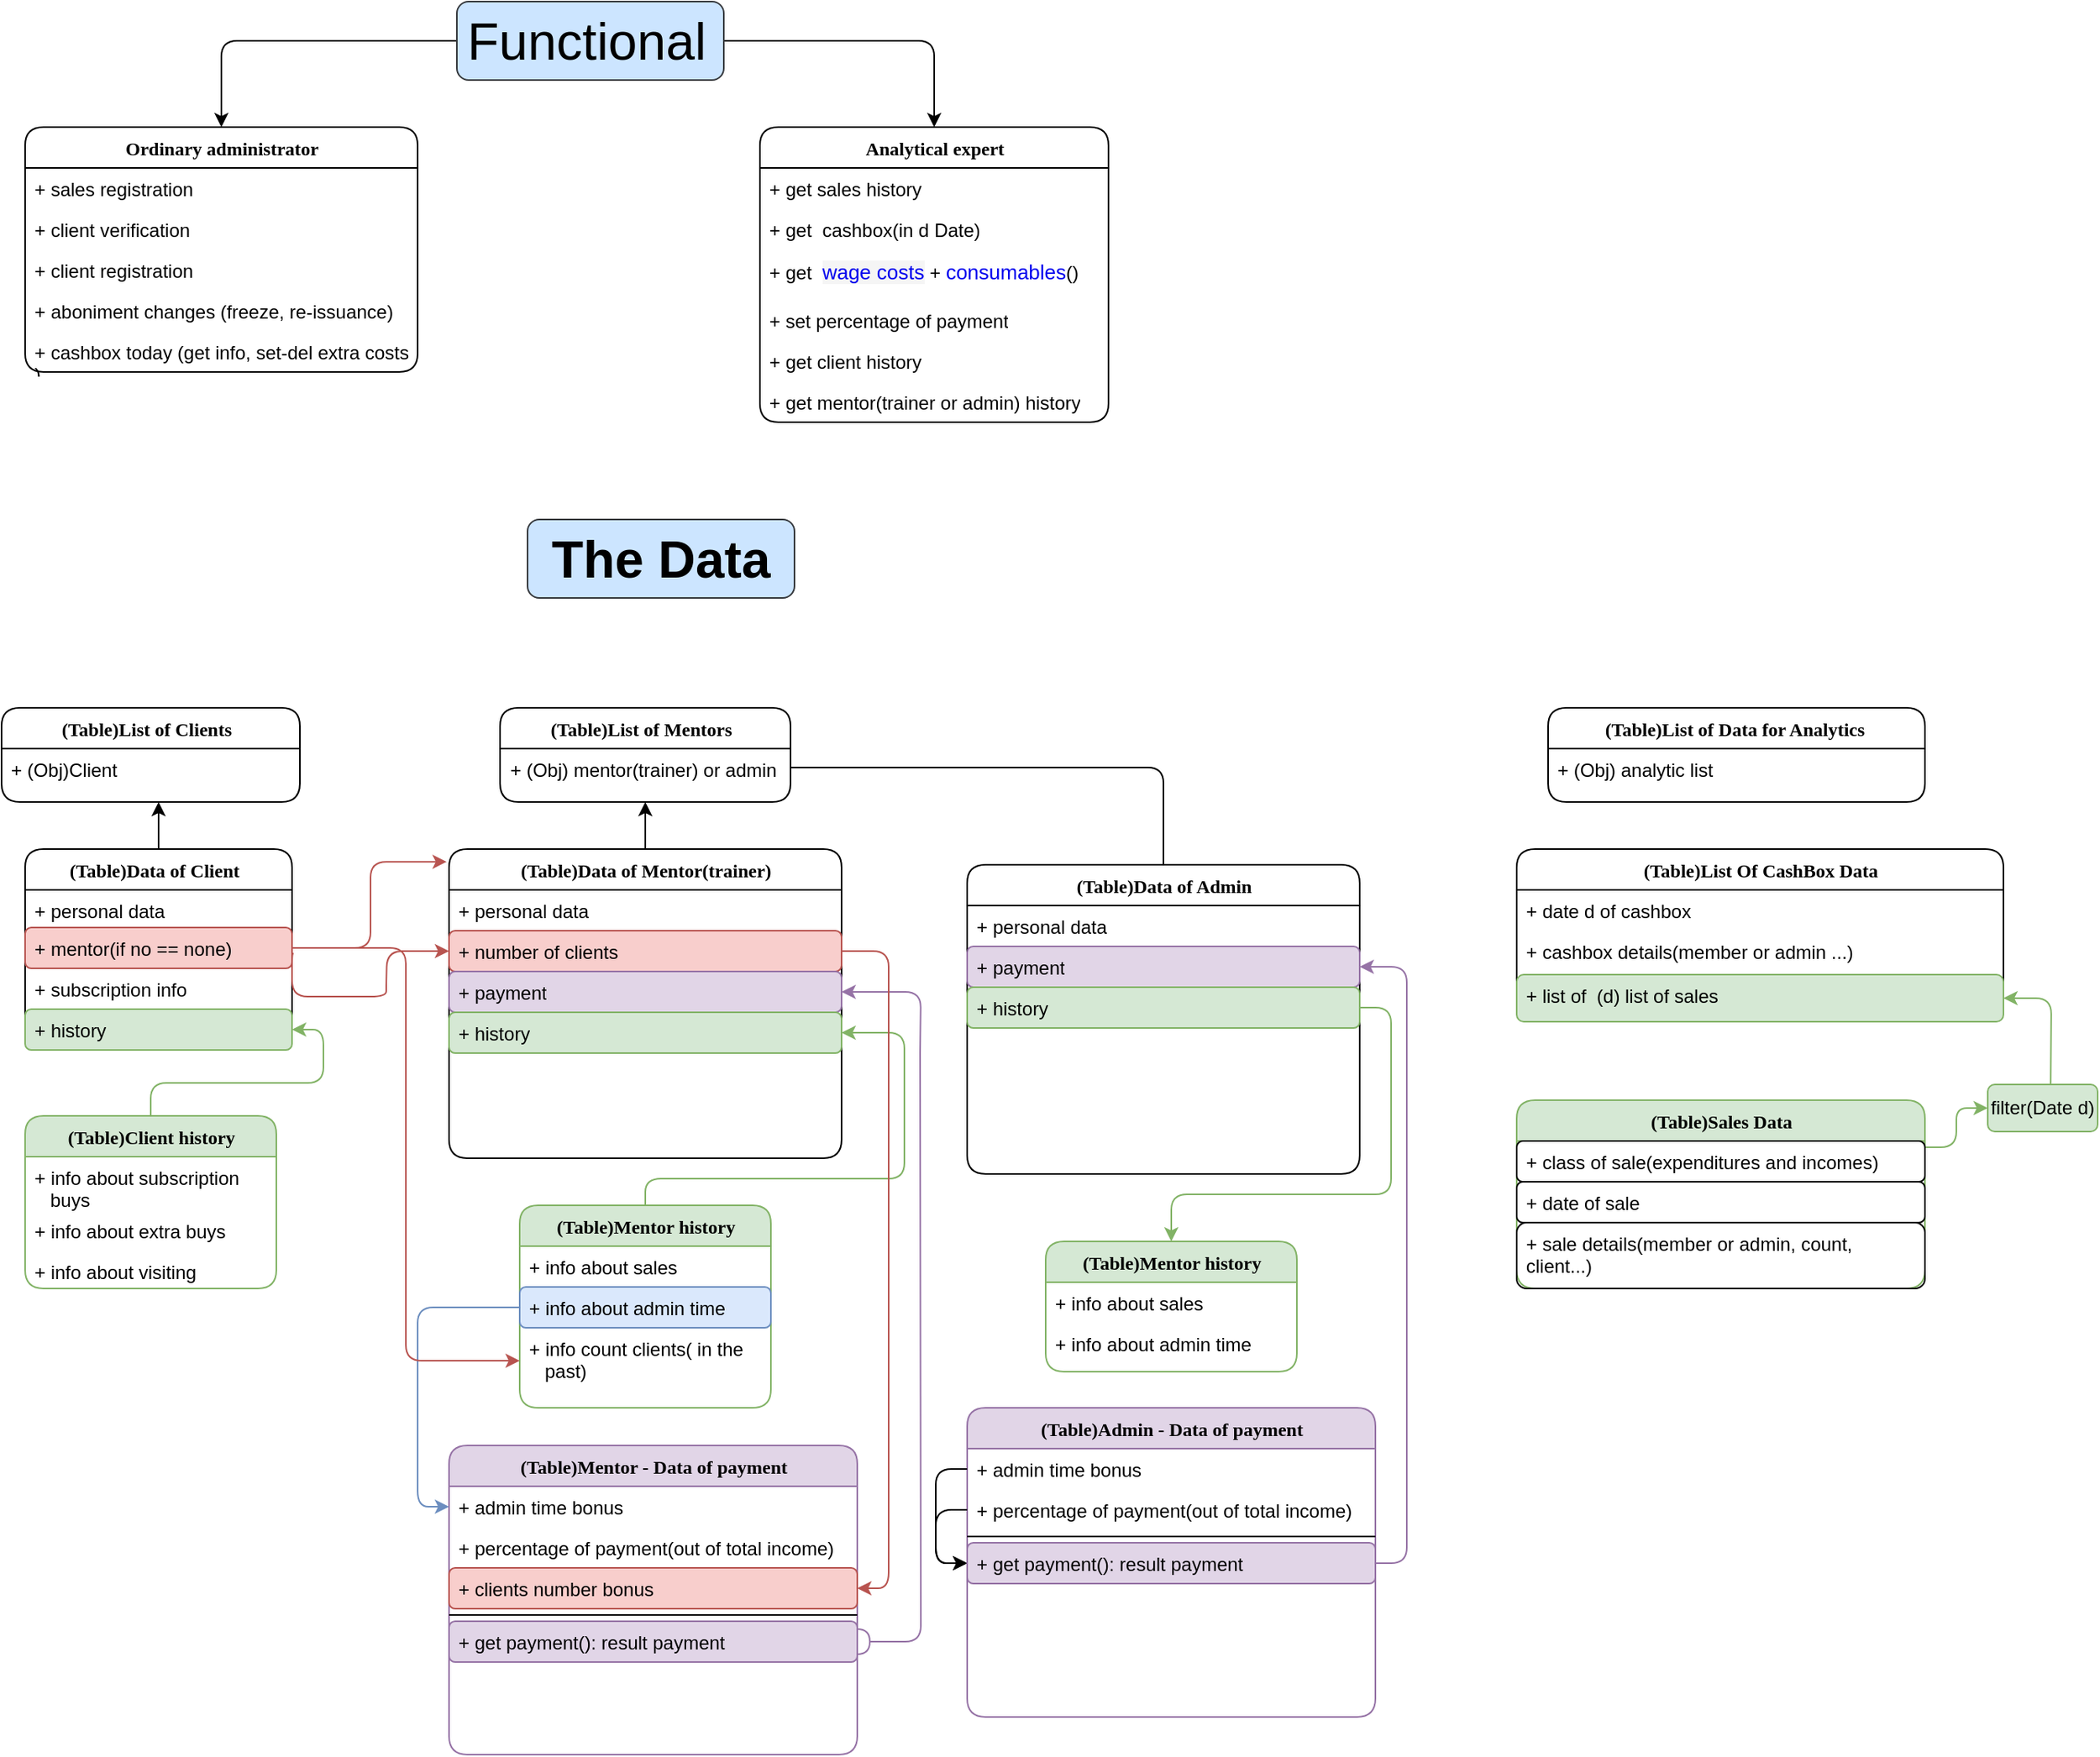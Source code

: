 <mxfile version="21.7.4" type="github">
  <diagram name="Page-1" id="9f46799a-70d6-7492-0946-bef42562c5a5">
    <mxGraphModel dx="708" dy="614" grid="1" gridSize="10" guides="1" tooltips="1" connect="1" arrows="1" fold="1" page="1" pageScale="1" pageWidth="1100" pageHeight="850" background="none" math="0" shadow="0">
      <root>
        <mxCell id="0" />
        <mxCell id="1" parent="0" />
        <mxCell id="78961159f06e98e8-17" value="Ordinary administrator" style="swimlane;html=1;fontStyle=1;align=center;verticalAlign=top;childLayout=stackLayout;horizontal=1;startSize=26;horizontalStack=0;resizeParent=1;resizeLast=0;collapsible=1;marginBottom=0;swimlaneFillColor=#ffffff;rounded=1;shadow=0;comic=0;labelBackgroundColor=none;strokeWidth=1;fillColor=none;fontFamily=Verdana;fontSize=12;" parent="1" vertex="1">
          <mxGeometry x="300" y="160" width="250" height="156" as="geometry">
            <mxRectangle x="100" y="83" width="270" height="30" as="alternateBounds" />
          </mxGeometry>
        </mxCell>
        <mxCell id="78961159f06e98e8-21" value="+&amp;nbsp;sales registration" style="text;html=1;strokeColor=none;fillColor=none;align=left;verticalAlign=top;spacingLeft=4;spacingRight=4;whiteSpace=wrap;overflow=hidden;rotatable=0;points=[[0,0.5],[1,0.5]];portConstraint=eastwest;labelBackgroundColor=none;rounded=1;" parent="78961159f06e98e8-17" vertex="1">
          <mxGeometry y="26" width="250" height="26" as="geometry" />
        </mxCell>
        <mxCell id="78961159f06e98e8-23" value="+ сlient verification" style="text;html=1;strokeColor=none;fillColor=none;align=left;verticalAlign=top;spacingLeft=4;spacingRight=4;whiteSpace=wrap;overflow=hidden;rotatable=0;points=[[0,0.5],[1,0.5]];portConstraint=eastwest;labelBackgroundColor=none;rounded=1;" parent="78961159f06e98e8-17" vertex="1">
          <mxGeometry y="52" width="250" height="26" as="geometry" />
        </mxCell>
        <mxCell id="78961159f06e98e8-25" value="+ client registration" style="text;html=1;strokeColor=none;fillColor=none;align=left;verticalAlign=top;spacingLeft=4;spacingRight=4;whiteSpace=wrap;overflow=hidden;rotatable=0;points=[[0,0.5],[1,0.5]];portConstraint=eastwest;labelBackgroundColor=none;rounded=1;" parent="78961159f06e98e8-17" vertex="1">
          <mxGeometry y="78" width="250" height="26" as="geometry" />
        </mxCell>
        <mxCell id="78961159f06e98e8-26" value="+ aboniment changes (freeze, re-issuance)" style="text;html=1;strokeColor=none;fillColor=none;align=left;verticalAlign=top;spacingLeft=4;spacingRight=4;whiteSpace=wrap;overflow=hidden;rotatable=0;points=[[0,0.5],[1,0.5]];portConstraint=eastwest;labelBackgroundColor=none;rounded=1;" parent="78961159f06e98e8-17" vertex="1">
          <mxGeometry y="104" width="250" height="26" as="geometry" />
        </mxCell>
        <mxCell id="UsbxNbq3lsT-JYxwhpn--75" value="+ cashbox&amp;nbsp;today (get info, set-del extra costs )" style="text;html=1;strokeColor=none;fillColor=none;align=left;verticalAlign=top;spacingLeft=4;spacingRight=4;whiteSpace=wrap;overflow=hidden;rotatable=0;points=[[0,0.5],[1,0.5]];portConstraint=eastwest;labelBackgroundColor=none;rounded=1;" vertex="1" parent="78961159f06e98e8-17">
          <mxGeometry y="130" width="250" height="26" as="geometry" />
        </mxCell>
        <mxCell id="UsbxNbq3lsT-JYxwhpn--99" style="edgeStyle=orthogonalEdgeStyle;rounded=1;orthogonalLoop=1;jettySize=auto;html=1;exitX=0.5;exitY=0;exitDx=0;exitDy=0;" edge="1" parent="1" source="78961159f06e98e8-30">
          <mxGeometry relative="1" as="geometry">
            <mxPoint x="385" y="590" as="targetPoint" />
          </mxGeometry>
        </mxCell>
        <mxCell id="78961159f06e98e8-30" value="(Table)Data of Client&amp;nbsp;&amp;nbsp;" style="swimlane;html=1;fontStyle=1;align=center;verticalAlign=top;childLayout=stackLayout;horizontal=1;startSize=26;horizontalStack=0;resizeParent=1;resizeLast=0;collapsible=1;marginBottom=0;swimlaneFillColor=#ffffff;rounded=1;shadow=0;comic=0;labelBackgroundColor=none;strokeWidth=1;fillColor=none;fontFamily=Verdana;fontSize=12;" parent="1" vertex="1">
          <mxGeometry x="300" y="620" width="170" height="128" as="geometry">
            <mxRectangle x="320" y="370" width="190" height="30" as="alternateBounds" />
          </mxGeometry>
        </mxCell>
        <mxCell id="78961159f06e98e8-31" value="+ personal data" style="text;html=1;strokeColor=none;fillColor=none;align=left;verticalAlign=top;spacingLeft=4;spacingRight=4;whiteSpace=wrap;overflow=hidden;rotatable=0;points=[[0,0.5],[1,0.5]];portConstraint=eastwest;labelBackgroundColor=none;rounded=1;" parent="78961159f06e98e8-30" vertex="1">
          <mxGeometry y="26" width="170" height="24" as="geometry" />
        </mxCell>
        <mxCell id="78961159f06e98e8-32" value="+&amp;nbsp;mentor(if no == none)" style="text;html=1;strokeColor=#b85450;fillColor=#f8cecc;align=left;verticalAlign=top;spacingLeft=4;spacingRight=4;whiteSpace=wrap;overflow=hidden;rotatable=0;points=[[0,0.5],[1,0.5]];portConstraint=eastwest;labelBackgroundColor=none;rounded=1;" parent="78961159f06e98e8-30" vertex="1">
          <mxGeometry y="50" width="170" height="26" as="geometry" />
        </mxCell>
        <mxCell id="78961159f06e98e8-34" value="+ subscription info&amp;nbsp;&amp;nbsp;" style="text;html=1;strokeColor=none;fillColor=none;align=left;verticalAlign=top;spacingLeft=4;spacingRight=4;whiteSpace=wrap;overflow=hidden;rotatable=0;points=[[0,0.5],[1,0.5]];portConstraint=eastwest;labelBackgroundColor=none;rounded=1;" parent="78961159f06e98e8-30" vertex="1">
          <mxGeometry y="76" width="170" height="26" as="geometry" />
        </mxCell>
        <mxCell id="78961159f06e98e8-36" value="+ history" style="text;html=1;strokeColor=#82b366;fillColor=#d5e8d4;align=left;verticalAlign=top;spacingLeft=4;spacingRight=4;whiteSpace=wrap;overflow=hidden;rotatable=0;points=[[0,0.5],[1,0.5]];portConstraint=eastwest;labelBackgroundColor=none;rounded=1;" parent="78961159f06e98e8-30" vertex="1">
          <mxGeometry y="102" width="170" height="26" as="geometry" />
        </mxCell>
        <mxCell id="78961159f06e98e8-43" value="(Table)Data of Mentor(trainer)" style="swimlane;html=1;fontStyle=1;align=center;verticalAlign=top;childLayout=stackLayout;horizontal=1;startSize=26;horizontalStack=0;resizeParent=1;resizeLast=0;collapsible=1;marginBottom=0;swimlaneFillColor=#ffffff;rounded=1;shadow=0;comic=0;labelBackgroundColor=none;strokeWidth=1;fillColor=none;fontFamily=Verdana;fontSize=12;" parent="1" vertex="1">
          <mxGeometry x="570" y="620" width="250" height="197" as="geometry" />
        </mxCell>
        <mxCell id="78961159f06e98e8-44" value="+ personal data&amp;nbsp;&lt;br&gt;" style="text;html=1;strokeColor=none;fillColor=none;align=left;verticalAlign=top;spacingLeft=4;spacingRight=4;whiteSpace=wrap;overflow=hidden;rotatable=0;points=[[0,0.5],[1,0.5]];portConstraint=eastwest;labelBackgroundColor=none;rounded=1;" parent="78961159f06e98e8-43" vertex="1">
          <mxGeometry y="26" width="250" height="26" as="geometry" />
        </mxCell>
        <mxCell id="78961159f06e98e8-52" value="+ number of clients" style="text;html=1;strokeColor=#b85450;fillColor=#f8cecc;align=left;verticalAlign=top;spacingLeft=4;spacingRight=4;whiteSpace=wrap;overflow=hidden;rotatable=0;points=[[0,0.5],[1,0.5]];portConstraint=eastwest;labelBackgroundColor=none;rounded=1;" parent="78961159f06e98e8-43" vertex="1">
          <mxGeometry y="52" width="250" height="26" as="geometry" />
        </mxCell>
        <mxCell id="78961159f06e98e8-50" value="+ payment" style="text;html=1;strokeColor=#9673a6;fillColor=#e1d5e7;align=left;verticalAlign=top;spacingLeft=4;spacingRight=4;whiteSpace=wrap;overflow=hidden;rotatable=0;points=[[0,0.5],[1,0.5]];portConstraint=eastwest;labelBackgroundColor=none;rounded=1;" parent="78961159f06e98e8-43" vertex="1">
          <mxGeometry y="78" width="250" height="26" as="geometry" />
        </mxCell>
        <mxCell id="78961159f06e98e8-45" value="+ history" style="text;html=1;strokeColor=#82b366;fillColor=#d5e8d4;align=left;verticalAlign=top;spacingLeft=4;spacingRight=4;whiteSpace=wrap;overflow=hidden;rotatable=0;points=[[0,0.5],[1,0.5]];portConstraint=eastwest;labelBackgroundColor=none;rounded=1;" parent="78961159f06e98e8-43" vertex="1">
          <mxGeometry y="104" width="250" height="26" as="geometry" />
        </mxCell>
        <mxCell id="78961159f06e98e8-95" value="(Table)Client history" style="swimlane;html=1;fontStyle=1;align=center;verticalAlign=top;childLayout=stackLayout;horizontal=1;startSize=26;horizontalStack=0;resizeParent=1;resizeLast=0;collapsible=1;marginBottom=0;swimlaneFillColor=#ffffff;rounded=1;shadow=0;comic=0;labelBackgroundColor=none;strokeWidth=1;fillColor=#d5e8d4;fontFamily=Verdana;fontSize=12;strokeColor=#82b366;" parent="1" vertex="1">
          <mxGeometry x="300" y="790" width="160" height="110" as="geometry" />
        </mxCell>
        <mxCell id="78961159f06e98e8-97" value="+ info about subscription&amp;nbsp; &amp;nbsp; &amp;nbsp; &amp;nbsp; &amp;nbsp;buys" style="text;html=1;strokeColor=none;fillColor=none;align=left;verticalAlign=top;spacingLeft=4;spacingRight=4;whiteSpace=wrap;overflow=hidden;rotatable=0;points=[[0,0.5],[1,0.5]];portConstraint=eastwest;labelBackgroundColor=none;rounded=1;" parent="78961159f06e98e8-95" vertex="1">
          <mxGeometry y="26" width="160" height="34" as="geometry" />
        </mxCell>
        <mxCell id="78961159f06e98e8-98" value="+ info about extra buys" style="text;html=1;strokeColor=none;fillColor=none;align=left;verticalAlign=top;spacingLeft=4;spacingRight=4;whiteSpace=wrap;overflow=hidden;rotatable=0;points=[[0,0.5],[1,0.5]];portConstraint=eastwest;labelBackgroundColor=none;rounded=1;" parent="78961159f06e98e8-95" vertex="1">
          <mxGeometry y="60" width="160" height="26" as="geometry" />
        </mxCell>
        <mxCell id="78961159f06e98e8-102" value="+ info about&amp;nbsp;visiting" style="text;html=1;strokeColor=none;fillColor=none;align=left;verticalAlign=top;spacingLeft=4;spacingRight=4;whiteSpace=wrap;overflow=hidden;rotatable=0;points=[[0,0.5],[1,0.5]];portConstraint=eastwest;labelBackgroundColor=none;rounded=1;" parent="78961159f06e98e8-95" vertex="1">
          <mxGeometry y="86" width="160" height="24" as="geometry" />
        </mxCell>
        <mxCell id="fIv8NUmb_XvfnNp-n-QR-128" style="edgeStyle=orthogonalEdgeStyle;rounded=1;orthogonalLoop=1;jettySize=auto;html=1;exitX=1;exitY=0.5;exitDx=0;exitDy=0;entryX=-0.006;entryY=0.041;entryDx=0;entryDy=0;entryPerimeter=0;labelBackgroundColor=none;fontColor=default;fillColor=#f8cecc;strokeColor=#b85450;" parent="1" source="78961159f06e98e8-32" target="78961159f06e98e8-43" edge="1">
          <mxGeometry relative="1" as="geometry" />
        </mxCell>
        <mxCell id="fIv8NUmb_XvfnNp-n-QR-129" style="edgeStyle=orthogonalEdgeStyle;rounded=1;orthogonalLoop=1;jettySize=auto;html=1;exitX=1;exitY=0.5;exitDx=0;exitDy=0;entryX=0.5;entryY=0;entryDx=0;entryDy=0;endArrow=none;endFill=0;startArrow=classic;startFill=1;fillColor=#d5e8d4;strokeColor=#82b366;" parent="1" source="78961159f06e98e8-36" target="78961159f06e98e8-95" edge="1">
          <mxGeometry relative="1" as="geometry" />
        </mxCell>
        <mxCell id="UsbxNbq3lsT-JYxwhpn--1" value="(Table)Mentor history" style="swimlane;html=1;fontStyle=1;align=center;verticalAlign=top;childLayout=stackLayout;horizontal=1;startSize=26;horizontalStack=0;resizeParent=1;resizeLast=0;collapsible=1;marginBottom=0;swimlaneFillColor=#ffffff;rounded=1;shadow=0;comic=0;labelBackgroundColor=none;strokeWidth=1;fillColor=#d5e8d4;fontFamily=Verdana;fontSize=12;strokeColor=#82b366;" vertex="1" parent="1">
          <mxGeometry x="615" y="847" width="160" height="129" as="geometry" />
        </mxCell>
        <mxCell id="UsbxNbq3lsT-JYxwhpn--2" value="+ info about sales" style="text;html=1;strokeColor=none;fillColor=none;align=left;verticalAlign=top;spacingLeft=4;spacingRight=4;whiteSpace=wrap;overflow=hidden;rotatable=0;points=[[0,0.5],[1,0.5]];portConstraint=eastwest;labelBackgroundColor=none;rounded=1;" vertex="1" parent="UsbxNbq3lsT-JYxwhpn--1">
          <mxGeometry y="26" width="160" height="26" as="geometry" />
        </mxCell>
        <mxCell id="UsbxNbq3lsT-JYxwhpn--3" value="+ info about admin time" style="text;html=1;strokeColor=#6c8ebf;fillColor=#dae8fc;align=left;verticalAlign=top;spacingLeft=4;spacingRight=4;whiteSpace=wrap;overflow=hidden;rotatable=0;points=[[0,0.5],[1,0.5]];portConstraint=eastwest;labelBackgroundColor=none;rounded=1;" vertex="1" parent="UsbxNbq3lsT-JYxwhpn--1">
          <mxGeometry y="52" width="160" height="26" as="geometry" />
        </mxCell>
        <mxCell id="UsbxNbq3lsT-JYxwhpn--4" value="+ info count clients( in the&amp;nbsp; &amp;nbsp; &amp;nbsp; &amp;nbsp;past)" style="text;html=1;strokeColor=none;fillColor=none;align=left;verticalAlign=top;spacingLeft=4;spacingRight=4;whiteSpace=wrap;overflow=hidden;rotatable=0;points=[[0,0.5],[1,0.5]];portConstraint=eastwest;labelBackgroundColor=none;rounded=1;" vertex="1" parent="UsbxNbq3lsT-JYxwhpn--1">
          <mxGeometry y="78" width="160" height="42" as="geometry" />
        </mxCell>
        <mxCell id="UsbxNbq3lsT-JYxwhpn--5" style="edgeStyle=orthogonalEdgeStyle;rounded=1;orthogonalLoop=1;jettySize=auto;html=1;exitX=1;exitY=0.5;exitDx=0;exitDy=0;entryX=0.5;entryY=0;entryDx=0;entryDy=0;endArrow=none;endFill=0;startArrow=classic;startFill=1;fillColor=#d5e8d4;strokeColor=#82b366;" edge="1" parent="1" source="78961159f06e98e8-45" target="UsbxNbq3lsT-JYxwhpn--1">
          <mxGeometry relative="1" as="geometry">
            <Array as="points">
              <mxPoint x="860" y="737" />
              <mxPoint x="860" y="830" />
              <mxPoint x="695" y="830" />
            </Array>
          </mxGeometry>
        </mxCell>
        <mxCell id="UsbxNbq3lsT-JYxwhpn--10" style="edgeStyle=orthogonalEdgeStyle;rounded=1;orthogonalLoop=1;jettySize=auto;html=1;entryX=1.006;entryY=0.641;entryDx=0;entryDy=0;entryPerimeter=0;startArrow=none;startFill=0;endArrow=none;endFill=0;fillColor=#f8cecc;strokeColor=#b85450;" edge="1" parent="1" target="78961159f06e98e8-32">
          <mxGeometry relative="1" as="geometry">
            <mxPoint x="530" y="707" as="sourcePoint" />
            <Array as="points">
              <mxPoint x="470" y="714" />
              <mxPoint x="470" y="687" />
            </Array>
          </mxGeometry>
        </mxCell>
        <mxCell id="UsbxNbq3lsT-JYxwhpn--9" style="edgeStyle=orthogonalEdgeStyle;rounded=1;orthogonalLoop=1;jettySize=auto;html=1;exitX=0;exitY=0.5;exitDx=0;exitDy=0;endArrow=none;endFill=0;startArrow=classic;startFill=1;fillColor=#f8cecc;strokeColor=#b85450;" edge="1" parent="1" source="78961159f06e98e8-52">
          <mxGeometry relative="1" as="geometry">
            <mxPoint x="530" y="707" as="targetPoint" />
          </mxGeometry>
        </mxCell>
        <mxCell id="UsbxNbq3lsT-JYxwhpn--15" value="&lt;font style=&quot;font-size: 33px;&quot;&gt;&lt;b&gt;The Data&lt;/b&gt;&lt;/font&gt;" style="text;html=1;fillColor=#CCE5FF;align=center;verticalAlign=middle;whiteSpace=wrap;rounded=1;strokeColor=#36393d;" vertex="1" parent="1">
          <mxGeometry x="620" y="410" width="170" height="50" as="geometry" />
        </mxCell>
        <mxCell id="UsbxNbq3lsT-JYxwhpn--16" value="Analytical expert" style="swimlane;html=1;fontStyle=1;align=center;verticalAlign=top;childLayout=stackLayout;horizontal=1;startSize=26;horizontalStack=0;resizeParent=1;resizeLast=0;collapsible=1;marginBottom=0;swimlaneFillColor=#ffffff;rounded=1;shadow=0;comic=0;labelBackgroundColor=none;strokeWidth=1;fillColor=none;fontFamily=Verdana;fontSize=12;" vertex="1" parent="1">
          <mxGeometry x="768" y="160" width="222" height="188" as="geometry">
            <mxRectangle x="100" y="83" width="270" height="30" as="alternateBounds" />
          </mxGeometry>
        </mxCell>
        <mxCell id="UsbxNbq3lsT-JYxwhpn--17" value="+ get sales history" style="text;html=1;strokeColor=none;fillColor=none;align=left;verticalAlign=top;spacingLeft=4;spacingRight=4;whiteSpace=wrap;overflow=hidden;rotatable=0;points=[[0,0.5],[1,0.5]];portConstraint=eastwest;labelBackgroundColor=none;rounded=1;" vertex="1" parent="UsbxNbq3lsT-JYxwhpn--16">
          <mxGeometry y="26" width="222" height="26" as="geometry" />
        </mxCell>
        <mxCell id="UsbxNbq3lsT-JYxwhpn--18" value="+ get&amp;nbsp; cashbox(in d Date)" style="text;html=1;strokeColor=none;fillColor=none;align=left;verticalAlign=top;spacingLeft=4;spacingRight=4;whiteSpace=wrap;overflow=hidden;rotatable=0;points=[[0,0.5],[1,0.5]];portConstraint=eastwest;labelBackgroundColor=none;rounded=1;" vertex="1" parent="UsbxNbq3lsT-JYxwhpn--16">
          <mxGeometry y="52" width="222" height="26" as="geometry" />
        </mxCell>
        <mxCell id="UsbxNbq3lsT-JYxwhpn--20" value="+ get&amp;nbsp;&amp;nbsp;&lt;a style=&quot;outline: 0px; text-decoration-line: none; font-family: Montserrat, Tahoma, Meiryo, sans-serif; font-size: 13px; background-color: rgb(245, 245, 245);&quot; rel=&quot;nofollow&quot; href=&quot;https://context.reverso.net/%D0%BF%D0%B5%D1%80%D0%B5%D0%B2%D0%BE%D0%B4/%D0%B0%D0%BD%D0%B3%D0%BB%D0%B8%D0%B9%D1%81%D0%BA%D0%B8%D0%B9-%D1%80%D1%83%D1%81%D1%81%D0%BA%D0%B8%D0%B9/wage+costs&quot; class=&quot;link_highlighted&quot;&gt;wage costs&lt;/a&gt;&amp;nbsp;+&amp;nbsp;&lt;a style=&quot;outline: 0px; text-decoration-line: none; font-family: Montserrat, Tahoma, Meiryo, sans-serif; font-size: 13px; background-color: rgb(255, 255, 255);&quot; rel=&quot;nofollow&quot; href=&quot;https://context.reverso.net/%D0%BF%D0%B5%D1%80%D0%B5%D0%B2%D0%BE%D0%B4/%D0%B0%D0%BD%D0%B3%D0%BB%D0%B8%D0%B9%D1%81%D0%BA%D0%B8%D0%B9-%D1%80%D1%83%D1%81%D1%81%D0%BA%D0%B8%D0%B9/consumables&quot; class=&quot;link_highlighted&quot;&gt;consumables&lt;/a&gt;()" style="text;html=1;strokeColor=none;fillColor=none;align=left;verticalAlign=top;spacingLeft=4;spacingRight=4;whiteSpace=wrap;overflow=hidden;rotatable=0;points=[[0,0.5],[1,0.5]];portConstraint=eastwest;labelBackgroundColor=none;rounded=1;" vertex="1" parent="UsbxNbq3lsT-JYxwhpn--16">
          <mxGeometry y="78" width="222" height="32" as="geometry" />
        </mxCell>
        <mxCell id="UsbxNbq3lsT-JYxwhpn--21" value="+ set percentage of payment" style="text;html=1;strokeColor=none;fillColor=none;align=left;verticalAlign=top;spacingLeft=4;spacingRight=4;whiteSpace=wrap;overflow=hidden;rotatable=0;points=[[0,0.5],[1,0.5]];portConstraint=eastwest;labelBackgroundColor=none;rounded=1;" vertex="1" parent="UsbxNbq3lsT-JYxwhpn--16">
          <mxGeometry y="110" width="222" height="26" as="geometry" />
        </mxCell>
        <mxCell id="UsbxNbq3lsT-JYxwhpn--77" value="+ get client history" style="text;html=1;strokeColor=none;fillColor=none;align=left;verticalAlign=top;spacingLeft=4;spacingRight=4;whiteSpace=wrap;overflow=hidden;rotatable=0;points=[[0,0.5],[1,0.5]];portConstraint=eastwest;labelBackgroundColor=none;rounded=1;" vertex="1" parent="UsbxNbq3lsT-JYxwhpn--16">
          <mxGeometry y="136" width="222" height="26" as="geometry" />
        </mxCell>
        <mxCell id="UsbxNbq3lsT-JYxwhpn--78" value="+ get mentor(trainer or admin) history" style="text;html=1;strokeColor=none;fillColor=none;align=left;verticalAlign=top;spacingLeft=4;spacingRight=4;whiteSpace=wrap;overflow=hidden;rotatable=0;points=[[0,0.5],[1,0.5]];portConstraint=eastwest;labelBackgroundColor=none;rounded=1;" vertex="1" parent="UsbxNbq3lsT-JYxwhpn--16">
          <mxGeometry y="162" width="222" height="26" as="geometry" />
        </mxCell>
        <mxCell id="UsbxNbq3lsT-JYxwhpn--28" style="edgeStyle=orthogonalEdgeStyle;rounded=1;orthogonalLoop=1;jettySize=auto;html=1;exitX=1;exitY=0.5;exitDx=0;exitDy=0;entryX=0.5;entryY=0;entryDx=0;entryDy=0;" edge="1" parent="1" source="UsbxNbq3lsT-JYxwhpn--25" target="UsbxNbq3lsT-JYxwhpn--16">
          <mxGeometry relative="1" as="geometry" />
        </mxCell>
        <mxCell id="UsbxNbq3lsT-JYxwhpn--29" style="edgeStyle=orthogonalEdgeStyle;rounded=1;orthogonalLoop=1;jettySize=auto;html=1;exitX=0;exitY=0.5;exitDx=0;exitDy=0;" edge="1" parent="1" source="UsbxNbq3lsT-JYxwhpn--25" target="78961159f06e98e8-17">
          <mxGeometry relative="1" as="geometry" />
        </mxCell>
        <mxCell id="UsbxNbq3lsT-JYxwhpn--25" value="&lt;div style=&quot;font-size: 33px;&quot;&gt;&lt;font style=&quot;font-size: 33px;&quot;&gt;Functional&amp;nbsp;&lt;/font&gt;&lt;/div&gt;" style="text;html=1;fillColor=#CCE5FF;align=right;verticalAlign=middle;whiteSpace=wrap;rounded=1;strokeColor=#36393d;" vertex="1" parent="1">
          <mxGeometry x="575" y="80" width="170" height="50" as="geometry" />
        </mxCell>
        <mxCell id="UsbxNbq3lsT-JYxwhpn--30" value="(Table)Mentor - Data of&amp;nbsp;payment" style="swimlane;html=1;fontStyle=1;align=center;verticalAlign=top;childLayout=stackLayout;horizontal=1;startSize=26;horizontalStack=0;resizeParent=1;resizeLast=0;collapsible=1;marginBottom=0;swimlaneFillColor=#ffffff;rounded=1;shadow=0;comic=0;labelBackgroundColor=none;strokeWidth=1;fontFamily=Verdana;fontSize=12;fillColor=#e1d5e7;strokeColor=#9673a6;" vertex="1" parent="1">
          <mxGeometry x="570" y="1000" width="260" height="197" as="geometry" />
        </mxCell>
        <mxCell id="UsbxNbq3lsT-JYxwhpn--31" value="+ admin time bonus" style="text;html=1;strokeColor=none;fillColor=none;align=left;verticalAlign=top;spacingLeft=4;spacingRight=4;whiteSpace=wrap;overflow=hidden;rotatable=0;points=[[0,0.5],[1,0.5]];portConstraint=eastwest;labelBackgroundColor=none;rounded=1;" vertex="1" parent="UsbxNbq3lsT-JYxwhpn--30">
          <mxGeometry y="26" width="260" height="26" as="geometry" />
        </mxCell>
        <mxCell id="UsbxNbq3lsT-JYxwhpn--33" value="+ percentage of payment(out of total income)" style="text;html=1;strokeColor=none;fillColor=none;align=left;verticalAlign=top;spacingLeft=4;spacingRight=4;whiteSpace=wrap;overflow=hidden;rotatable=0;points=[[0,0.5],[1,0.5]];portConstraint=eastwest;labelBackgroundColor=none;rounded=1;" vertex="1" parent="UsbxNbq3lsT-JYxwhpn--30">
          <mxGeometry y="52" width="260" height="26" as="geometry" />
        </mxCell>
        <mxCell id="UsbxNbq3lsT-JYxwhpn--32" value="+ clients number bonus" style="text;html=1;strokeColor=#b85450;fillColor=#f8cecc;align=left;verticalAlign=top;spacingLeft=4;spacingRight=4;whiteSpace=wrap;overflow=hidden;rotatable=0;points=[[0,0.5],[1,0.5]];portConstraint=eastwest;labelBackgroundColor=none;rounded=1;" vertex="1" parent="UsbxNbq3lsT-JYxwhpn--30">
          <mxGeometry y="78" width="260" height="26" as="geometry" />
        </mxCell>
        <mxCell id="UsbxNbq3lsT-JYxwhpn--49" value="" style="line;html=1;strokeWidth=1;fillColor=none;align=left;verticalAlign=middle;spacingTop=-1;spacingLeft=3;spacingRight=3;rotatable=0;labelPosition=right;points=[];portConstraint=eastwest;rounded=1;" vertex="1" parent="UsbxNbq3lsT-JYxwhpn--30">
          <mxGeometry y="104" width="260" height="8" as="geometry" />
        </mxCell>
        <mxCell id="UsbxNbq3lsT-JYxwhpn--52" value="+ get payment(): result payment" style="text;html=1;strokeColor=#9673a6;fillColor=#e1d5e7;align=left;verticalAlign=top;spacingLeft=4;spacingRight=4;whiteSpace=wrap;overflow=hidden;rotatable=0;points=[[0,0.5],[1,0.5]];portConstraint=eastwest;labelBackgroundColor=none;rounded=1;" vertex="1" parent="UsbxNbq3lsT-JYxwhpn--30">
          <mxGeometry y="112" width="260" height="26" as="geometry" />
        </mxCell>
        <mxCell id="UsbxNbq3lsT-JYxwhpn--39" style="edgeStyle=orthogonalEdgeStyle;rounded=1;orthogonalLoop=1;jettySize=auto;html=1;entryX=1;entryY=0.5;entryDx=0;entryDy=0;endArrow=halfCircle;endFill=0;fillColor=#e1d5e7;strokeColor=#9673a6;" edge="1" parent="1" target="UsbxNbq3lsT-JYxwhpn--52">
          <mxGeometry relative="1" as="geometry">
            <mxPoint x="870" y="750" as="sourcePoint" />
          </mxGeometry>
        </mxCell>
        <mxCell id="UsbxNbq3lsT-JYxwhpn--38" style="edgeStyle=orthogonalEdgeStyle;rounded=1;orthogonalLoop=1;jettySize=auto;html=1;exitX=1;exitY=0.5;exitDx=0;exitDy=0;endArrow=none;endFill=0;startArrow=classic;startFill=1;fillColor=#e1d5e7;strokeColor=#9673a6;" edge="1" parent="1" source="78961159f06e98e8-50">
          <mxGeometry relative="1" as="geometry">
            <mxPoint x="870" y="750" as="targetPoint" />
          </mxGeometry>
        </mxCell>
        <mxCell id="UsbxNbq3lsT-JYxwhpn--61" value="(Table)List of Clients&amp;nbsp;&amp;nbsp;" style="swimlane;html=1;fontStyle=1;align=center;verticalAlign=top;childLayout=stackLayout;horizontal=1;startSize=26;horizontalStack=0;resizeParent=1;resizeLast=0;collapsible=1;marginBottom=0;swimlaneFillColor=#ffffff;rounded=1;shadow=0;comic=0;labelBackgroundColor=none;strokeWidth=1;fillColor=none;fontFamily=Verdana;fontSize=12;" vertex="1" parent="1">
          <mxGeometry x="285" y="530" width="190" height="60" as="geometry">
            <mxRectangle x="320" y="370" width="190" height="30" as="alternateBounds" />
          </mxGeometry>
        </mxCell>
        <mxCell id="UsbxNbq3lsT-JYxwhpn--62" value="+ (Obj)Client" style="text;html=1;strokeColor=none;fillColor=none;align=left;verticalAlign=top;spacingLeft=4;spacingRight=4;whiteSpace=wrap;overflow=hidden;rotatable=0;points=[[0,0.5],[1,0.5]];portConstraint=eastwest;labelBackgroundColor=none;rounded=1;" vertex="1" parent="UsbxNbq3lsT-JYxwhpn--61">
          <mxGeometry y="26" width="190" height="24" as="geometry" />
        </mxCell>
        <mxCell id="UsbxNbq3lsT-JYxwhpn--70" style="edgeStyle=orthogonalEdgeStyle;rounded=1;orthogonalLoop=1;jettySize=auto;html=1;exitX=0.5;exitY=1;exitDx=0;exitDy=0;endArrow=none;endFill=0;startArrow=classic;startFill=1;" edge="1" parent="1" source="UsbxNbq3lsT-JYxwhpn--68" target="78961159f06e98e8-43">
          <mxGeometry relative="1" as="geometry" />
        </mxCell>
        <mxCell id="UsbxNbq3lsT-JYxwhpn--68" value="(Table)List of Mentors&amp;nbsp;&amp;nbsp;" style="swimlane;html=1;fontStyle=1;align=center;verticalAlign=top;childLayout=stackLayout;horizontal=1;startSize=26;horizontalStack=0;resizeParent=1;resizeLast=0;collapsible=1;marginBottom=0;swimlaneFillColor=#ffffff;rounded=1;shadow=0;comic=0;labelBackgroundColor=none;strokeWidth=1;fillColor=none;fontFamily=Verdana;fontSize=12;" vertex="1" parent="1">
          <mxGeometry x="602.5" y="530" width="185" height="60" as="geometry">
            <mxRectangle x="320" y="370" width="190" height="30" as="alternateBounds" />
          </mxGeometry>
        </mxCell>
        <mxCell id="UsbxNbq3lsT-JYxwhpn--69" value="+ (Obj) mentor(trainer) or admin" style="text;html=1;strokeColor=none;fillColor=none;align=left;verticalAlign=top;spacingLeft=4;spacingRight=4;whiteSpace=wrap;overflow=hidden;rotatable=0;points=[[0,0.5],[1,0.5]];portConstraint=eastwest;labelBackgroundColor=none;rounded=1;" vertex="1" parent="UsbxNbq3lsT-JYxwhpn--68">
          <mxGeometry y="26" width="185" height="24" as="geometry" />
        </mxCell>
        <mxCell id="UsbxNbq3lsT-JYxwhpn--79" value="(Table)Data of Admin" style="swimlane;html=1;fontStyle=1;align=center;verticalAlign=top;childLayout=stackLayout;horizontal=1;startSize=26;horizontalStack=0;resizeParent=1;resizeLast=0;collapsible=1;marginBottom=0;swimlaneFillColor=#ffffff;rounded=1;shadow=0;comic=0;labelBackgroundColor=none;strokeWidth=1;fillColor=none;fontFamily=Verdana;fontSize=12;" vertex="1" parent="1">
          <mxGeometry x="900" y="630" width="250" height="197" as="geometry" />
        </mxCell>
        <mxCell id="UsbxNbq3lsT-JYxwhpn--80" value="+ personal data&amp;nbsp;&lt;br&gt;" style="text;html=1;strokeColor=none;fillColor=none;align=left;verticalAlign=top;spacingLeft=4;spacingRight=4;whiteSpace=wrap;overflow=hidden;rotatable=0;points=[[0,0.5],[1,0.5]];portConstraint=eastwest;labelBackgroundColor=none;rounded=1;" vertex="1" parent="UsbxNbq3lsT-JYxwhpn--79">
          <mxGeometry y="26" width="250" height="26" as="geometry" />
        </mxCell>
        <mxCell id="UsbxNbq3lsT-JYxwhpn--82" value="+ payment" style="text;html=1;strokeColor=#9673a6;fillColor=#e1d5e7;align=left;verticalAlign=top;spacingLeft=4;spacingRight=4;whiteSpace=wrap;overflow=hidden;rotatable=0;points=[[0,0.5],[1,0.5]];portConstraint=eastwest;labelBackgroundColor=none;rounded=1;" vertex="1" parent="UsbxNbq3lsT-JYxwhpn--79">
          <mxGeometry y="52" width="250" height="26" as="geometry" />
        </mxCell>
        <mxCell id="UsbxNbq3lsT-JYxwhpn--83" value="+ history" style="text;html=1;strokeColor=#82b366;fillColor=#d5e8d4;align=left;verticalAlign=top;spacingLeft=4;spacingRight=4;whiteSpace=wrap;overflow=hidden;rotatable=0;points=[[0,0.5],[1,0.5]];portConstraint=eastwest;labelBackgroundColor=none;rounded=1;" vertex="1" parent="UsbxNbq3lsT-JYxwhpn--79">
          <mxGeometry y="78" width="250" height="26" as="geometry" />
        </mxCell>
        <mxCell id="UsbxNbq3lsT-JYxwhpn--84" value="(Table)Admin - Data of&amp;nbsp;payment" style="swimlane;html=1;fontStyle=1;align=center;verticalAlign=top;childLayout=stackLayout;horizontal=1;startSize=26;horizontalStack=0;resizeParent=1;resizeLast=0;collapsible=1;marginBottom=0;swimlaneFillColor=#ffffff;rounded=1;shadow=0;comic=0;labelBackgroundColor=none;strokeWidth=1;fontFamily=Verdana;fontSize=12;fillColor=#e1d5e7;strokeColor=#9673a6;" vertex="1" parent="1">
          <mxGeometry x="900" y="976" width="260" height="197" as="geometry" />
        </mxCell>
        <mxCell id="UsbxNbq3lsT-JYxwhpn--91" style="edgeStyle=orthogonalEdgeStyle;rounded=1;orthogonalLoop=1;jettySize=auto;html=1;exitX=0;exitY=0.5;exitDx=0;exitDy=0;entryX=0;entryY=0.5;entryDx=0;entryDy=0;" edge="1" parent="UsbxNbq3lsT-JYxwhpn--84" source="UsbxNbq3lsT-JYxwhpn--85" target="UsbxNbq3lsT-JYxwhpn--89">
          <mxGeometry relative="1" as="geometry" />
        </mxCell>
        <mxCell id="UsbxNbq3lsT-JYxwhpn--85" value="+ admin time bonus" style="text;html=1;strokeColor=none;fillColor=none;align=left;verticalAlign=top;spacingLeft=4;spacingRight=4;whiteSpace=wrap;overflow=hidden;rotatable=0;points=[[0,0.5],[1,0.5]];portConstraint=eastwest;labelBackgroundColor=none;rounded=1;" vertex="1" parent="UsbxNbq3lsT-JYxwhpn--84">
          <mxGeometry y="26" width="260" height="26" as="geometry" />
        </mxCell>
        <mxCell id="UsbxNbq3lsT-JYxwhpn--92" style="edgeStyle=orthogonalEdgeStyle;rounded=1;orthogonalLoop=1;jettySize=auto;html=1;exitX=0;exitY=0.5;exitDx=0;exitDy=0;entryX=0;entryY=0.5;entryDx=0;entryDy=0;" edge="1" parent="UsbxNbq3lsT-JYxwhpn--84" source="UsbxNbq3lsT-JYxwhpn--86" target="UsbxNbq3lsT-JYxwhpn--89">
          <mxGeometry relative="1" as="geometry">
            <Array as="points">
              <mxPoint x="-20" y="65" />
              <mxPoint x="-20" y="99" />
            </Array>
          </mxGeometry>
        </mxCell>
        <mxCell id="UsbxNbq3lsT-JYxwhpn--86" value="+ percentage of payment(out of total income)" style="text;html=1;strokeColor=none;fillColor=none;align=left;verticalAlign=top;spacingLeft=4;spacingRight=4;whiteSpace=wrap;overflow=hidden;rotatable=0;points=[[0,0.5],[1,0.5]];portConstraint=eastwest;labelBackgroundColor=none;rounded=1;" vertex="1" parent="UsbxNbq3lsT-JYxwhpn--84">
          <mxGeometry y="52" width="260" height="26" as="geometry" />
        </mxCell>
        <mxCell id="UsbxNbq3lsT-JYxwhpn--88" value="" style="line;html=1;strokeWidth=1;fillColor=none;align=left;verticalAlign=middle;spacingTop=-1;spacingLeft=3;spacingRight=3;rotatable=0;labelPosition=right;points=[];portConstraint=eastwest;rounded=1;" vertex="1" parent="UsbxNbq3lsT-JYxwhpn--84">
          <mxGeometry y="78" width="260" height="8" as="geometry" />
        </mxCell>
        <mxCell id="UsbxNbq3lsT-JYxwhpn--89" value="+ get payment(): result payment" style="text;html=1;strokeColor=#9673a6;fillColor=#e1d5e7;align=left;verticalAlign=top;spacingLeft=4;spacingRight=4;whiteSpace=wrap;overflow=hidden;rotatable=0;points=[[0,0.5],[1,0.5]];portConstraint=eastwest;labelBackgroundColor=none;rounded=1;" vertex="1" parent="UsbxNbq3lsT-JYxwhpn--84">
          <mxGeometry y="86" width="260" height="26" as="geometry" />
        </mxCell>
        <mxCell id="UsbxNbq3lsT-JYxwhpn--90" style="edgeStyle=orthogonalEdgeStyle;rounded=1;orthogonalLoop=1;jettySize=auto;html=1;exitX=1;exitY=0.5;exitDx=0;exitDy=0;entryX=1;entryY=0.5;entryDx=0;entryDy=0;endArrow=none;endFill=0;startArrow=classic;startFill=1;fillColor=#e1d5e7;strokeColor=#9673a6;" edge="1" parent="1" source="UsbxNbq3lsT-JYxwhpn--82" target="UsbxNbq3lsT-JYxwhpn--89">
          <mxGeometry relative="1" as="geometry" />
        </mxCell>
        <mxCell id="UsbxNbq3lsT-JYxwhpn--93" style="edgeStyle=orthogonalEdgeStyle;rounded=1;orthogonalLoop=1;jettySize=auto;html=1;exitX=1;exitY=0.5;exitDx=0;exitDy=0;entryX=0.5;entryY=0;entryDx=0;entryDy=0;endArrow=none;endFill=0;" edge="1" parent="1" source="UsbxNbq3lsT-JYxwhpn--69" target="UsbxNbq3lsT-JYxwhpn--79">
          <mxGeometry relative="1" as="geometry" />
        </mxCell>
        <mxCell id="UsbxNbq3lsT-JYxwhpn--94" style="edgeStyle=orthogonalEdgeStyle;rounded=1;orthogonalLoop=1;jettySize=auto;html=1;exitX=0;exitY=0.5;exitDx=0;exitDy=0;entryX=0;entryY=0.5;entryDx=0;entryDy=0;fillColor=#dae8fc;strokeColor=#6c8ebf;" edge="1" parent="1" source="UsbxNbq3lsT-JYxwhpn--3" target="UsbxNbq3lsT-JYxwhpn--31">
          <mxGeometry relative="1" as="geometry">
            <Array as="points">
              <mxPoint x="550" y="912" />
              <mxPoint x="550" y="1039" />
            </Array>
          </mxGeometry>
        </mxCell>
        <mxCell id="UsbxNbq3lsT-JYxwhpn--96" style="edgeStyle=orthogonalEdgeStyle;rounded=1;orthogonalLoop=1;jettySize=auto;html=1;exitX=1;exitY=0.5;exitDx=0;exitDy=0;entryX=1;entryY=0.5;entryDx=0;entryDy=0;fillColor=#f8cecc;strokeColor=#b85450;" edge="1" parent="1" source="78961159f06e98e8-52" target="UsbxNbq3lsT-JYxwhpn--32">
          <mxGeometry relative="1" as="geometry" />
        </mxCell>
        <mxCell id="UsbxNbq3lsT-JYxwhpn--97" style="edgeStyle=orthogonalEdgeStyle;rounded=1;orthogonalLoop=1;jettySize=auto;html=1;exitX=1;exitY=0.5;exitDx=0;exitDy=0;entryX=0;entryY=0.5;entryDx=0;entryDy=0;fillColor=#f8cecc;strokeColor=#b85450;" edge="1" parent="1" source="78961159f06e98e8-32" target="UsbxNbq3lsT-JYxwhpn--4">
          <mxGeometry relative="1" as="geometry" />
        </mxCell>
        <mxCell id="UsbxNbq3lsT-JYxwhpn--102" value="(Table)List of Data for Analytics&amp;nbsp;" style="swimlane;html=1;fontStyle=1;align=center;verticalAlign=top;childLayout=stackLayout;horizontal=1;startSize=26;horizontalStack=0;resizeParent=1;resizeLast=0;collapsible=1;marginBottom=0;swimlaneFillColor=#ffffff;rounded=1;shadow=0;comic=0;labelBackgroundColor=none;strokeWidth=1;fillColor=none;fontFamily=Verdana;fontSize=12;" vertex="1" parent="1">
          <mxGeometry x="1270" y="530" width="240" height="60" as="geometry">
            <mxRectangle x="320" y="370" width="190" height="30" as="alternateBounds" />
          </mxGeometry>
        </mxCell>
        <mxCell id="UsbxNbq3lsT-JYxwhpn--103" value="+ (Obj) analytic list" style="text;html=1;strokeColor=none;fillColor=none;align=left;verticalAlign=top;spacingLeft=4;spacingRight=4;whiteSpace=wrap;overflow=hidden;rotatable=0;points=[[0,0.5],[1,0.5]];portConstraint=eastwest;labelBackgroundColor=none;rounded=1;" vertex="1" parent="UsbxNbq3lsT-JYxwhpn--102">
          <mxGeometry y="26" width="240" height="24" as="geometry" />
        </mxCell>
        <mxCell id="UsbxNbq3lsT-JYxwhpn--104" value="(Table)Mentor history" style="swimlane;html=1;fontStyle=1;align=center;verticalAlign=top;childLayout=stackLayout;horizontal=1;startSize=26;horizontalStack=0;resizeParent=1;resizeLast=0;collapsible=1;marginBottom=0;swimlaneFillColor=#ffffff;rounded=1;shadow=0;comic=0;labelBackgroundColor=none;strokeWidth=1;fillColor=#d5e8d4;fontFamily=Verdana;fontSize=12;strokeColor=#82b366;" vertex="1" parent="1">
          <mxGeometry x="950" y="870" width="160" height="83" as="geometry" />
        </mxCell>
        <mxCell id="UsbxNbq3lsT-JYxwhpn--105" value="+ info about sales" style="text;html=1;strokeColor=none;fillColor=none;align=left;verticalAlign=top;spacingLeft=4;spacingRight=4;whiteSpace=wrap;overflow=hidden;rotatable=0;points=[[0,0.5],[1,0.5]];portConstraint=eastwest;labelBackgroundColor=none;rounded=1;" vertex="1" parent="UsbxNbq3lsT-JYxwhpn--104">
          <mxGeometry y="26" width="160" height="26" as="geometry" />
        </mxCell>
        <mxCell id="UsbxNbq3lsT-JYxwhpn--106" value="+ info about admin time" style="text;html=1;align=left;verticalAlign=top;spacingLeft=4;spacingRight=4;whiteSpace=wrap;overflow=hidden;rotatable=0;points=[[0,0.5],[1,0.5]];portConstraint=eastwest;labelBackgroundColor=none;rounded=1;" vertex="1" parent="UsbxNbq3lsT-JYxwhpn--104">
          <mxGeometry y="52" width="160" height="26" as="geometry" />
        </mxCell>
        <mxCell id="UsbxNbq3lsT-JYxwhpn--108" style="edgeStyle=orthogonalEdgeStyle;rounded=1;orthogonalLoop=1;jettySize=auto;html=1;exitX=1;exitY=0.5;exitDx=0;exitDy=0;fillColor=#d5e8d4;strokeColor=#82b366;" edge="1" parent="1" source="UsbxNbq3lsT-JYxwhpn--83" target="UsbxNbq3lsT-JYxwhpn--104">
          <mxGeometry relative="1" as="geometry">
            <Array as="points">
              <mxPoint x="1170" y="721" />
              <mxPoint x="1170" y="840" />
              <mxPoint x="1030" y="840" />
            </Array>
          </mxGeometry>
        </mxCell>
        <mxCell id="UsbxNbq3lsT-JYxwhpn--121" style="edgeStyle=orthogonalEdgeStyle;rounded=1;orthogonalLoop=1;jettySize=auto;html=1;exitX=1;exitY=0.25;exitDx=0;exitDy=0;entryX=0;entryY=0.5;entryDx=0;entryDy=0;fillColor=#d5e8d4;strokeColor=#82b366;" edge="1" parent="1" source="UsbxNbq3lsT-JYxwhpn--109" target="UsbxNbq3lsT-JYxwhpn--120">
          <mxGeometry relative="1" as="geometry" />
        </mxCell>
        <mxCell id="UsbxNbq3lsT-JYxwhpn--109" value="(Table)Sales Data" style="swimlane;html=1;fontStyle=1;align=center;verticalAlign=top;childLayout=stackLayout;horizontal=1;startSize=26;horizontalStack=0;resizeParent=1;resizeLast=0;collapsible=1;marginBottom=0;swimlaneFillColor=#ffffff;rounded=1;shadow=0;comic=0;labelBackgroundColor=none;strokeWidth=1;fillColor=#d5e8d4;fontFamily=Verdana;fontSize=12;strokeColor=#82b366;" vertex="1" parent="1">
          <mxGeometry x="1250" y="780" width="260" height="120" as="geometry" />
        </mxCell>
        <mxCell id="UsbxNbq3lsT-JYxwhpn--118" value="+ class of sale(expenditures and incomes)" style="text;html=1;strokeColor=default;fillColor=none;align=left;verticalAlign=top;spacingLeft=4;spacingRight=4;whiteSpace=wrap;overflow=hidden;rotatable=0;points=[[0,0.5],[1,0.5]];portConstraint=eastwest;labelBackgroundColor=none;rounded=1;" vertex="1" parent="UsbxNbq3lsT-JYxwhpn--109">
          <mxGeometry y="26" width="260" height="26" as="geometry" />
        </mxCell>
        <mxCell id="UsbxNbq3lsT-JYxwhpn--110" value="+ date of sale&amp;nbsp;" style="text;html=1;strokeColor=default;fillColor=none;align=left;verticalAlign=top;spacingLeft=4;spacingRight=4;whiteSpace=wrap;overflow=hidden;rotatable=0;points=[[0,0.5],[1,0.5]];portConstraint=eastwest;labelBackgroundColor=none;rounded=1;" vertex="1" parent="UsbxNbq3lsT-JYxwhpn--109">
          <mxGeometry y="52" width="260" height="26" as="geometry" />
        </mxCell>
        <mxCell id="UsbxNbq3lsT-JYxwhpn--113" value="+ sale details(member or admin, count, client...)" style="text;html=1;strokeColor=default;fillColor=none;align=left;verticalAlign=top;spacingLeft=4;spacingRight=4;whiteSpace=wrap;overflow=hidden;rotatable=0;points=[[0,0.5],[1,0.5]];portConstraint=eastwest;labelBackgroundColor=none;rounded=1;" vertex="1" parent="UsbxNbq3lsT-JYxwhpn--109">
          <mxGeometry y="78" width="260" height="42" as="geometry" />
        </mxCell>
        <mxCell id="UsbxNbq3lsT-JYxwhpn--115" value="(Table)List Of CashBox Data" style="swimlane;html=1;fontStyle=1;align=center;verticalAlign=top;childLayout=stackLayout;horizontal=1;startSize=26;horizontalStack=0;resizeParent=1;resizeLast=0;collapsible=1;marginBottom=0;swimlaneFillColor=#ffffff;rounded=1;shadow=0;comic=0;labelBackgroundColor=none;strokeWidth=1;fillColor=none;fontFamily=Verdana;fontSize=12;" vertex="1" parent="1">
          <mxGeometry x="1250" y="620" width="310" height="110" as="geometry" />
        </mxCell>
        <mxCell id="UsbxNbq3lsT-JYxwhpn--116" value="+ date d of cashbox" style="text;html=1;strokeColor=none;fillColor=none;align=left;verticalAlign=top;spacingLeft=4;spacingRight=4;whiteSpace=wrap;overflow=hidden;rotatable=0;points=[[0,0.5],[1,0.5]];portConstraint=eastwest;labelBackgroundColor=none;rounded=1;" vertex="1" parent="UsbxNbq3lsT-JYxwhpn--115">
          <mxGeometry y="26" width="310" height="26" as="geometry" />
        </mxCell>
        <mxCell id="UsbxNbq3lsT-JYxwhpn--117" value="+ cashbox details(member or admin ...)" style="text;html=1;strokeColor=none;fillColor=none;align=left;verticalAlign=top;spacingLeft=4;spacingRight=4;whiteSpace=wrap;overflow=hidden;rotatable=0;points=[[0,0.5],[1,0.5]];portConstraint=eastwest;labelBackgroundColor=none;rounded=1;" vertex="1" parent="UsbxNbq3lsT-JYxwhpn--115">
          <mxGeometry y="52" width="310" height="28" as="geometry" />
        </mxCell>
        <mxCell id="UsbxNbq3lsT-JYxwhpn--119" value="+ list of&amp;nbsp; (d) list of sales" style="text;html=1;strokeColor=#82b366;fillColor=#d5e8d4;align=left;verticalAlign=top;spacingLeft=4;spacingRight=4;whiteSpace=wrap;overflow=hidden;rotatable=0;points=[[0,0.5],[1,0.5]];portConstraint=eastwest;labelBackgroundColor=none;rounded=1;" vertex="1" parent="UsbxNbq3lsT-JYxwhpn--115">
          <mxGeometry y="80" width="310" height="30" as="geometry" />
        </mxCell>
        <mxCell id="UsbxNbq3lsT-JYxwhpn--123" style="edgeStyle=orthogonalEdgeStyle;rounded=1;orthogonalLoop=1;jettySize=auto;html=1;entryX=1;entryY=0.5;entryDx=0;entryDy=0;fillColor=#d5e8d4;strokeColor=#82b366;" edge="1" parent="1" target="UsbxNbq3lsT-JYxwhpn--119">
          <mxGeometry relative="1" as="geometry">
            <mxPoint x="1590" y="780" as="sourcePoint" />
          </mxGeometry>
        </mxCell>
        <mxCell id="UsbxNbq3lsT-JYxwhpn--120" value="filter(Date d)" style="rounded=1;whiteSpace=wrap;html=1;fillColor=#d5e8d4;strokeColor=#82b366;" vertex="1" parent="1">
          <mxGeometry x="1550" y="770" width="70" height="30" as="geometry" />
        </mxCell>
      </root>
    </mxGraphModel>
  </diagram>
</mxfile>
